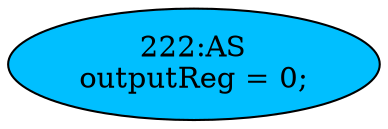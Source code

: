 strict digraph "" {
	node [label="\N"];
	"222:AS"	 [ast="<pyverilog.vparser.ast.Assign object at 0x7f14a1c76290>",
		def_var="['outputReg']",
		fillcolor=deepskyblue,
		label="222:AS
outputReg = 0;",
		statements="[]",
		style=filled,
		typ=Assign,
		use_var="[]"];
}
